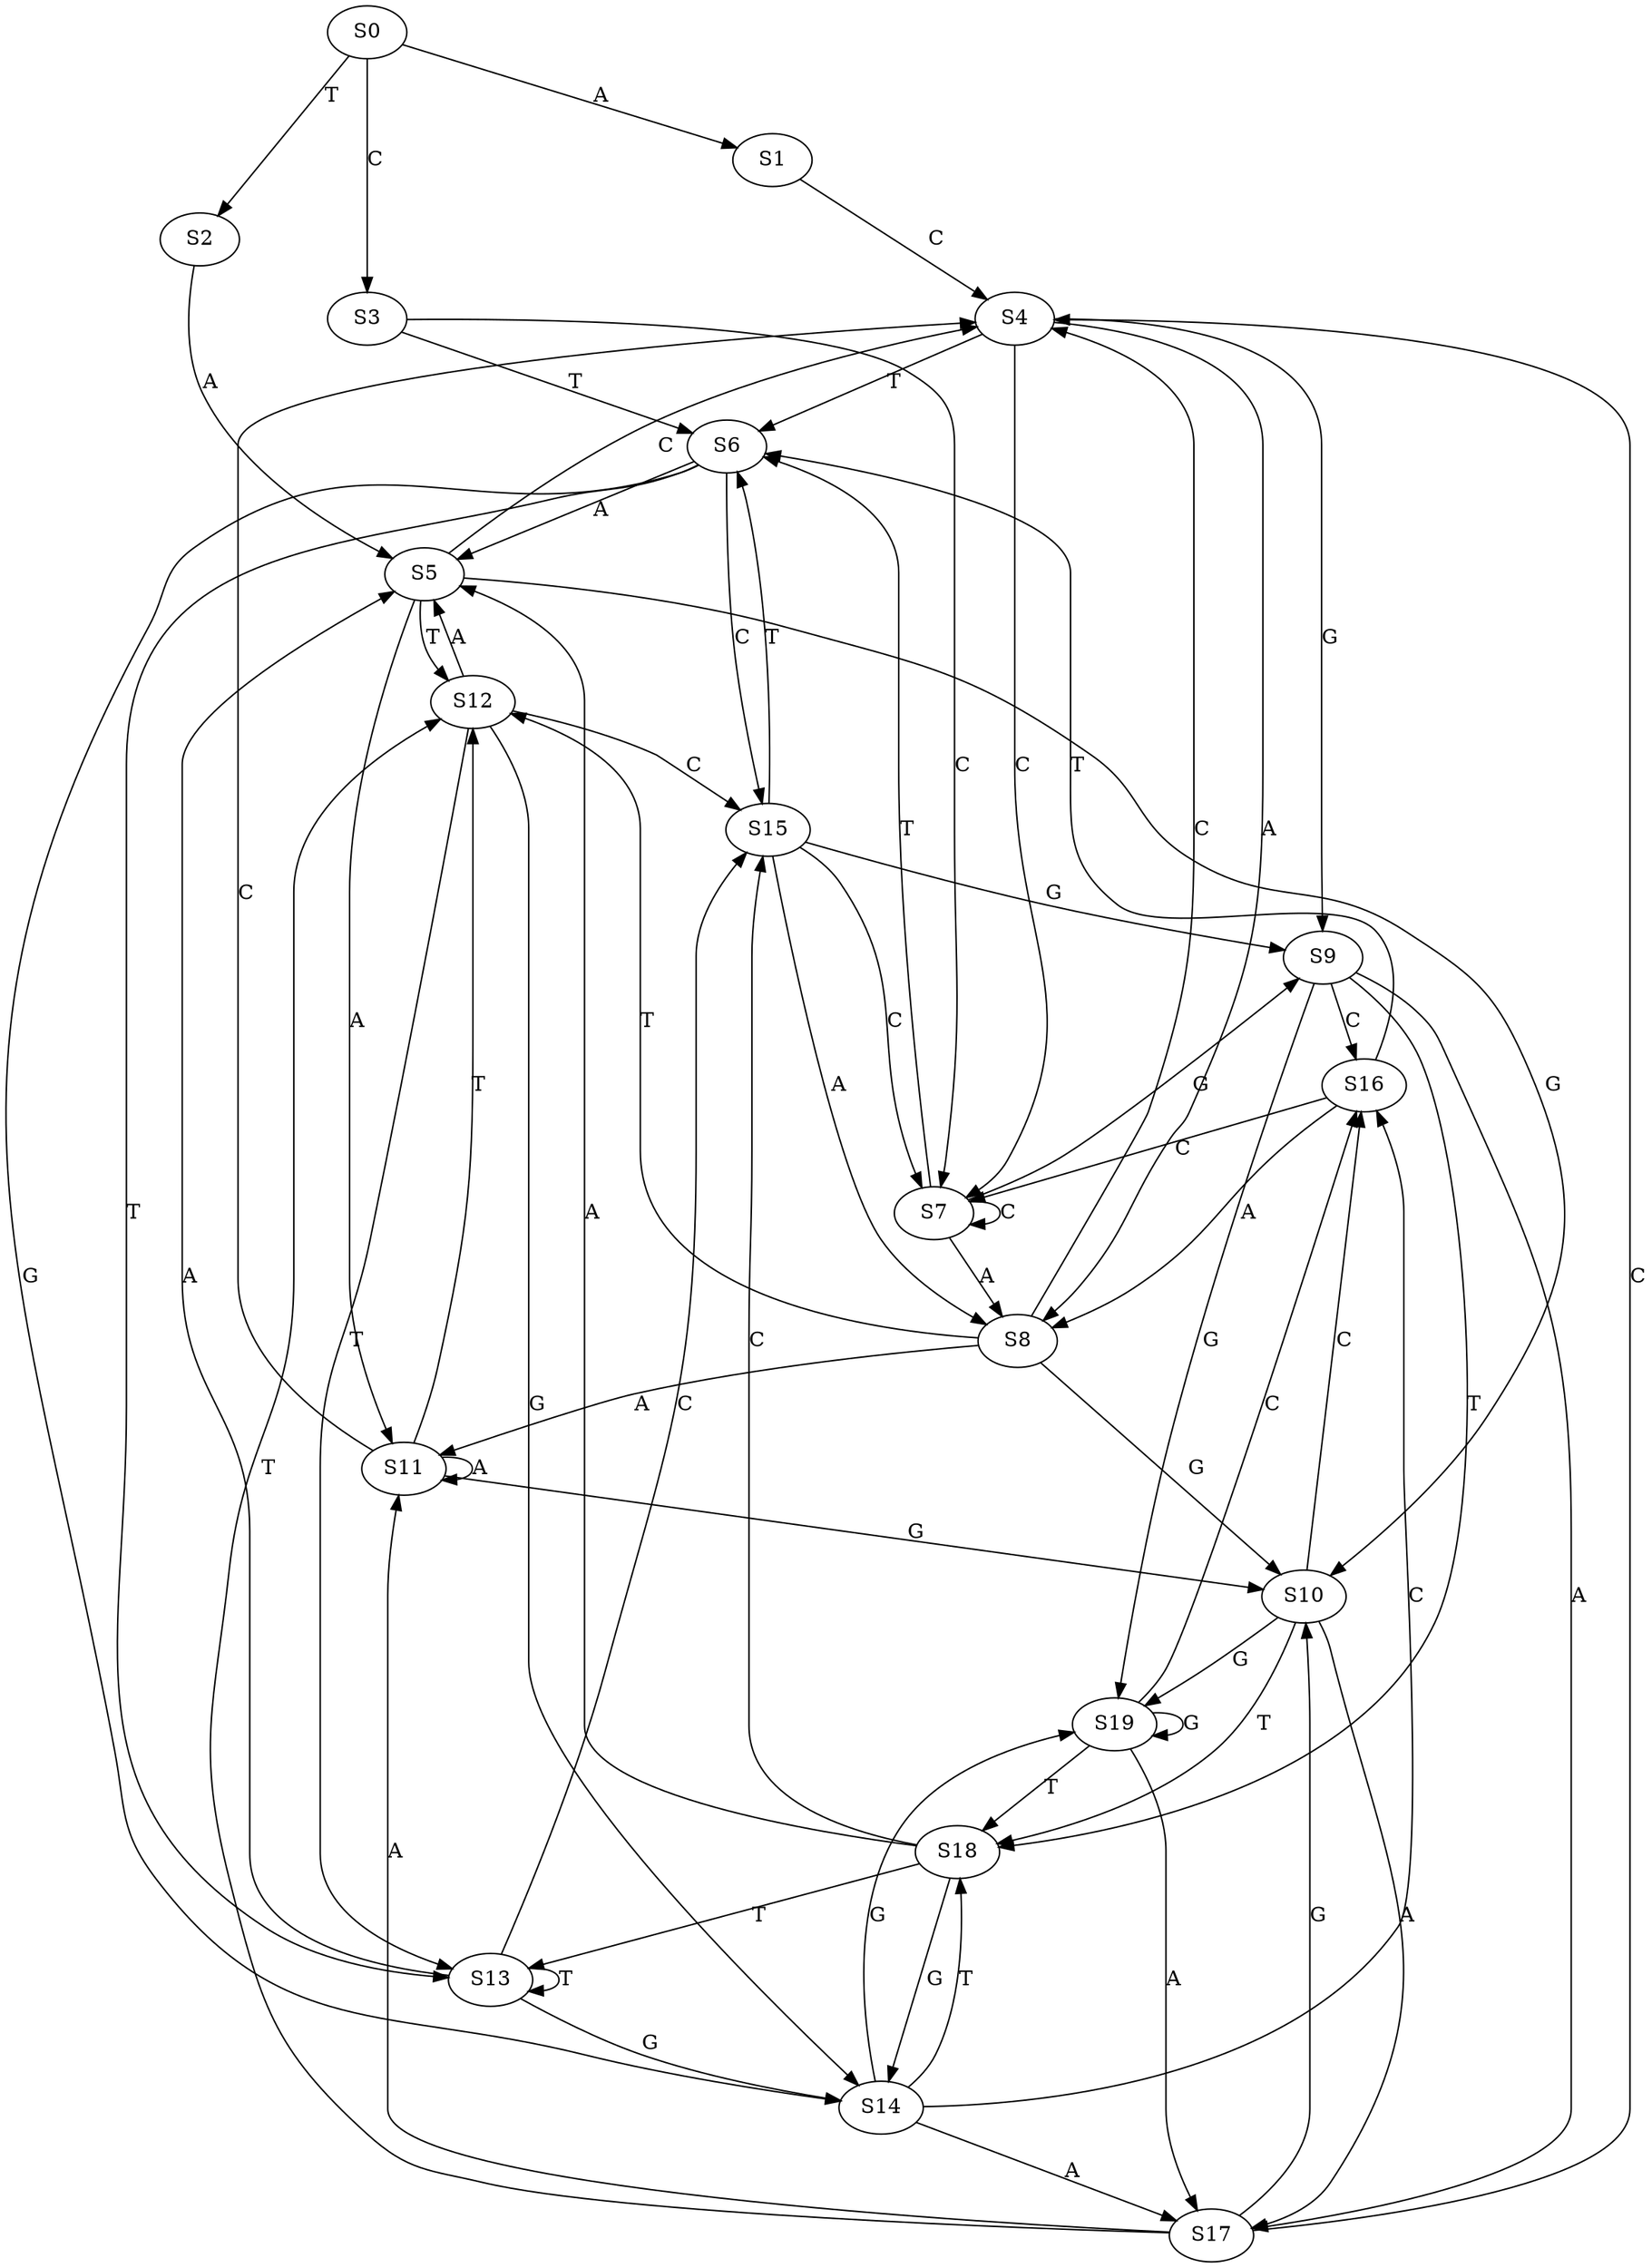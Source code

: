 strict digraph  {
	S0 -> S1 [ label = A ];
	S0 -> S2 [ label = T ];
	S0 -> S3 [ label = C ];
	S1 -> S4 [ label = C ];
	S2 -> S5 [ label = A ];
	S3 -> S6 [ label = T ];
	S3 -> S7 [ label = C ];
	S4 -> S7 [ label = C ];
	S4 -> S8 [ label = A ];
	S4 -> S6 [ label = T ];
	S4 -> S9 [ label = G ];
	S5 -> S10 [ label = G ];
	S5 -> S4 [ label = C ];
	S5 -> S11 [ label = A ];
	S5 -> S12 [ label = T ];
	S6 -> S13 [ label = T ];
	S6 -> S14 [ label = G ];
	S6 -> S5 [ label = A ];
	S6 -> S15 [ label = C ];
	S7 -> S9 [ label = G ];
	S7 -> S6 [ label = T ];
	S7 -> S8 [ label = A ];
	S7 -> S7 [ label = C ];
	S8 -> S10 [ label = G ];
	S8 -> S12 [ label = T ];
	S8 -> S4 [ label = C ];
	S8 -> S11 [ label = A ];
	S9 -> S16 [ label = C ];
	S9 -> S17 [ label = A ];
	S9 -> S18 [ label = T ];
	S9 -> S19 [ label = G ];
	S10 -> S17 [ label = A ];
	S10 -> S19 [ label = G ];
	S10 -> S18 [ label = T ];
	S10 -> S16 [ label = C ];
	S11 -> S4 [ label = C ];
	S11 -> S11 [ label = A ];
	S11 -> S10 [ label = G ];
	S11 -> S12 [ label = T ];
	S12 -> S15 [ label = C ];
	S12 -> S13 [ label = T ];
	S12 -> S5 [ label = A ];
	S12 -> S14 [ label = G ];
	S13 -> S5 [ label = A ];
	S13 -> S15 [ label = C ];
	S13 -> S14 [ label = G ];
	S13 -> S13 [ label = T ];
	S14 -> S16 [ label = C ];
	S14 -> S17 [ label = A ];
	S14 -> S18 [ label = T ];
	S14 -> S19 [ label = G ];
	S15 -> S9 [ label = G ];
	S15 -> S8 [ label = A ];
	S15 -> S6 [ label = T ];
	S15 -> S7 [ label = C ];
	S16 -> S6 [ label = T ];
	S16 -> S7 [ label = C ];
	S16 -> S8 [ label = A ];
	S17 -> S11 [ label = A ];
	S17 -> S4 [ label = C ];
	S17 -> S10 [ label = G ];
	S17 -> S12 [ label = T ];
	S18 -> S5 [ label = A ];
	S18 -> S15 [ label = C ];
	S18 -> S13 [ label = T ];
	S18 -> S14 [ label = G ];
	S19 -> S16 [ label = C ];
	S19 -> S19 [ label = G ];
	S19 -> S18 [ label = T ];
	S19 -> S17 [ label = A ];
}
